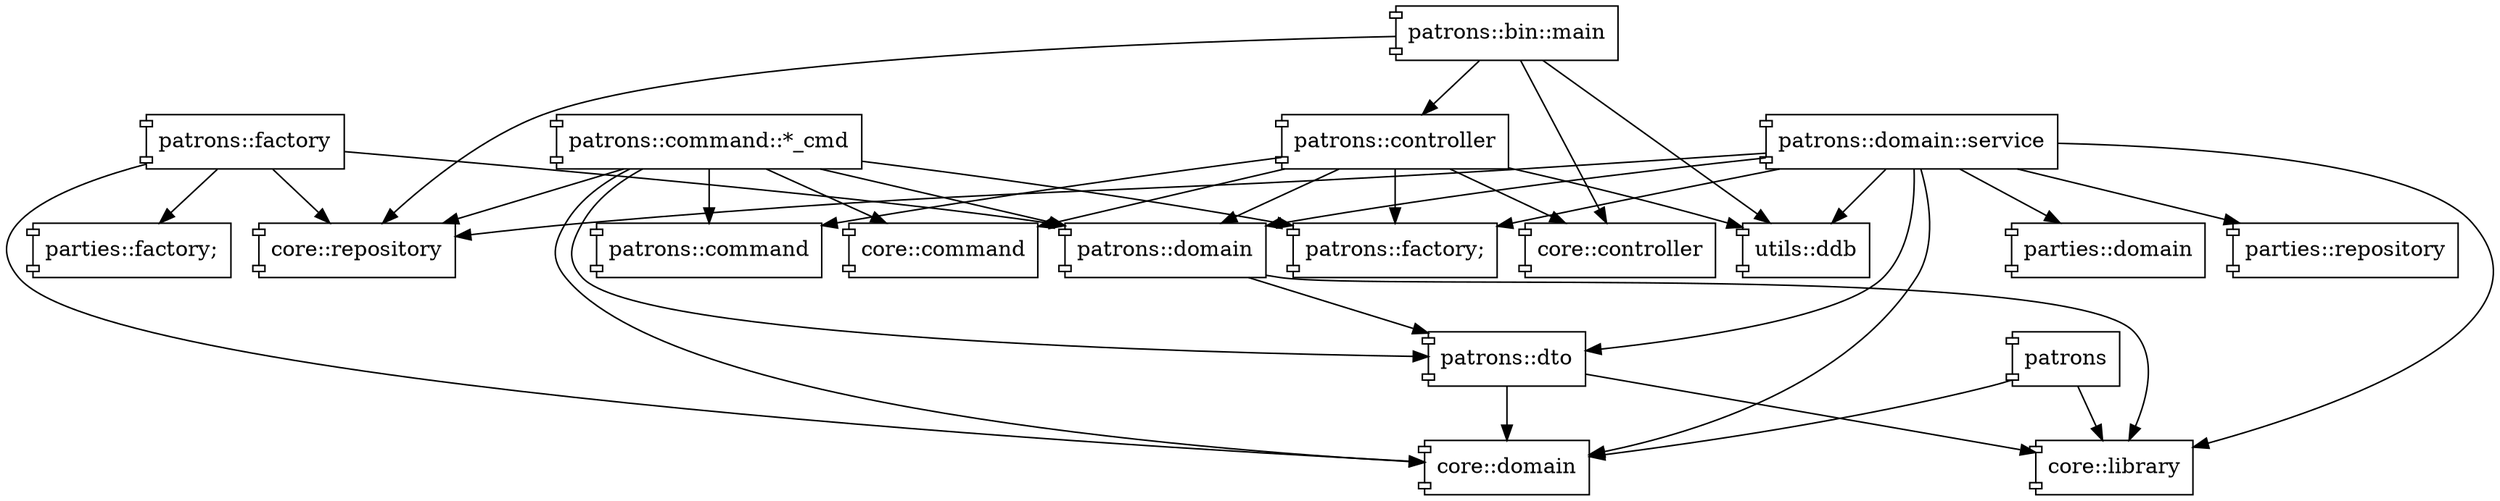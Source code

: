 digraph {
  node [shape=component];
  "patrons" -> "core::domain";
  "patrons" -> "core::library";
  "patrons::factory" -> "core::domain";
  "patrons::factory" -> "parties::factory;";
  "patrons::factory" -> "core::repository";
  "patrons::factory" -> "patrons::domain";
  "patrons::controller" -> "core::command";
  "patrons::controller" -> "core::controller";
  "patrons::controller" -> "patrons::command";
  "patrons::controller" -> "patrons::domain";
  "patrons::controller" -> "patrons::factory;";
  "patrons::controller" -> "utils::ddb";
  "patrons::domain" -> "core::library";
  "patrons::domain" -> "patrons::dto";
  "patrons::dto" -> "core::domain";
  "patrons::dto" -> "core::library";
  "patrons::bin::main" -> "utils::ddb";
  "patrons::bin::main" -> "core::controller";
  "patrons::bin::main" -> "core::repository";
  "patrons::bin::main" -> "patrons::controller";
  "patrons::command::*_cmd" -> "patrons::dto";
  "patrons::command::*_cmd" -> "core::command";
  "patrons::command::*_cmd" -> "patrons::domain";
  "patrons::command::*_cmd" -> "patrons::command";
  "patrons::command::*_cmd" -> "patrons::factory;";
  "patrons::command::*_cmd" -> "core::domain";
  "patrons::command::*_cmd" -> "core::repository";
  "patrons::domain::service" -> "core::domain";
  "patrons::domain::service" -> "core::library";
  "patrons::domain::service" -> "parties::domain";
  "patrons::domain::service" -> "parties::repository";
  "patrons::domain::service" -> "patrons::domain";
  "patrons::domain::service" -> "patrons::dto";
  "patrons::domain::service" -> "core::repository";
  "patrons::domain::service" -> "patrons::factory;";
  "patrons::domain::service" -> "utils::ddb";
}
